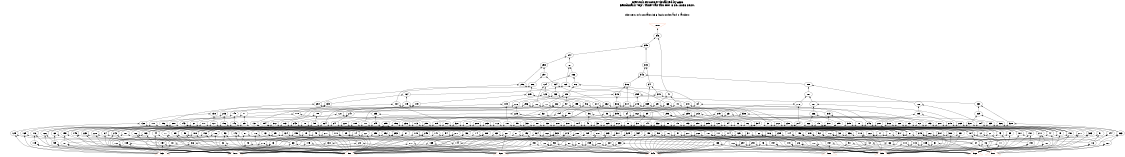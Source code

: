 # Network structure generated by ABC

digraph network {
size = "7.5,10";
center = true;
edge [dir = back];

{
  node [shape = plaintext];
  edge [style = invis];
  LevelTitle1 [label=""];
  LevelTitle2 [label=""];
  Level13 [label = ""];
  Level12 [label = ""];
  Level11 [label = ""];
  Level10 [label = ""];
  Level9 [label = ""];
  Level8 [label = ""];
  Level7 [label = ""];
  Level6 [label = ""];
  Level5 [label = ""];
  Level4 [label = ""];
  Level3 [label = ""];
  Level2 [label = ""];
  Level1 [label = ""];
  Level0 [label = ""];
  LevelTitle1 ->  LevelTitle2 ->  Level13 ->  Level12 ->  Level11 ->  Level10 ->  Level9 ->  Level8 ->  Level7 ->  Level6 ->  Level5 ->  Level4 ->  Level3 ->  Level2 ->  Level1 ->  Level0;
}

{
  rank = same;
  LevelTitle1;
  title1 [shape=plaintext,
          fontsize=20,
          fontname = "Times-Roman",
          label="Network structure visualized by ABC\nBenchmark \"top\". Time was Thu Oct  8 20:18:58 2020. "
         ];
}

{
  rank = same;
  LevelTitle2;
  title2 [shape=plaintext,
          fontsize=18,
          fontname = "Times-Roman",
          label="The network contains 336 logic nodes and 0 latches.\n"
         ];
}

{
  rank = same;
  Level13;
  Node10 [label = "o_0_", shape = invtriangle, color = coral, fillcolor = coral];
}

{
  rank = same;
  Level12;
  Node346 [label = "346\n", shape = ellipse];
}

{
  rank = same;
  Level11;
  Node345 [label = "345\n", shape = ellipse];
}

{
  rank = same;
  Level10;
  Node344 [label = "344\n", shape = ellipse];
}

{
  rank = same;
  Level9;
  Node167 [label = "167\n", shape = ellipse];
  Node258 [label = "258\n", shape = ellipse];
  Node343 [label = "343\n", shape = ellipse];
}

{
  rank = same;
  Level8;
  Node166 [label = "166\n", shape = ellipse];
  Node257 [label = "257\n", shape = ellipse];
  Node342 [label = "342\n", shape = ellipse];
}

{
  rank = same;
  Level7;
  Node86 [label = "86\n", shape = ellipse];
  Node124 [label = "124\n", shape = ellipse];
  Node165 [label = "165\n", shape = ellipse];
  Node206 [label = "206\n", shape = ellipse];
  Node234 [label = "234\n", shape = ellipse];
  Node256 [label = "256\n", shape = ellipse];
  Node288 [label = "288\n", shape = ellipse];
  Node316 [label = "316\n", shape = ellipse];
  Node341 [label = "341\n", shape = ellipse];
}

{
  rank = same;
  Level6;
  Node41 [label = "41\n", shape = ellipse];
  Node85 [label = "85\n", shape = ellipse];
  Node123 [label = "123\n", shape = ellipse];
  Node164 [label = "164\n", shape = ellipse];
  Node205 [label = "205\n", shape = ellipse];
  Node233 [label = "233\n", shape = ellipse];
  Node255 [label = "255\n", shape = ellipse];
  Node287 [label = "287\n", shape = ellipse];
  Node315 [label = "315\n", shape = ellipse];
  Node340 [label = "340\n", shape = ellipse];
}

{
  rank = same;
  Level5;
  Node25 [label = "25\n", shape = ellipse];
  Node40 [label = "40\n", shape = ellipse];
  Node57 [label = "57\n", shape = ellipse];
  Node72 [label = "72\n", shape = ellipse];
  Node84 [label = "84\n", shape = ellipse];
  Node96 [label = "96\n", shape = ellipse];
  Node109 [label = "109\n", shape = ellipse];
  Node122 [label = "122\n", shape = ellipse];
  Node139 [label = "139\n", shape = ellipse];
  Node149 [label = "149\n", shape = ellipse];
  Node163 [label = "163\n", shape = ellipse];
  Node179 [label = "179\n", shape = ellipse];
  Node195 [label = "195\n", shape = ellipse];
  Node204 [label = "204\n", shape = ellipse];
  Node214 [label = "214\n", shape = ellipse];
  Node226 [label = "226\n", shape = ellipse];
  Node232 [label = "232\n", shape = ellipse];
  Node240 [label = "240\n", shape = ellipse];
  Node248 [label = "248\n", shape = ellipse];
  Node254 [label = "254\n", shape = ellipse];
  Node267 [label = "267\n", shape = ellipse];
  Node276 [label = "276\n", shape = ellipse];
  Node286 [label = "286\n", shape = ellipse];
  Node296 [label = "296\n", shape = ellipse];
  Node306 [label = "306\n", shape = ellipse];
  Node314 [label = "314\n", shape = ellipse];
  Node322 [label = "322\n", shape = ellipse];
  Node330 [label = "330\n", shape = ellipse];
  Node339 [label = "339\n", shape = ellipse];
}

{
  rank = same;
  Level4;
  Node24 [label = "24\n", shape = ellipse];
  Node39 [label = "39\n", shape = ellipse];
  Node56 [label = "56\n", shape = ellipse];
  Node71 [label = "71\n", shape = ellipse];
  Node83 [label = "83\n", shape = ellipse];
  Node95 [label = "95\n", shape = ellipse];
  Node108 [label = "108\n", shape = ellipse];
  Node121 [label = "121\n", shape = ellipse];
  Node138 [label = "138\n", shape = ellipse];
  Node148 [label = "148\n", shape = ellipse];
  Node162 [label = "162\n", shape = ellipse];
  Node178 [label = "178\n", shape = ellipse];
  Node194 [label = "194\n", shape = ellipse];
  Node203 [label = "203\n", shape = ellipse];
  Node213 [label = "213\n", shape = ellipse];
  Node225 [label = "225\n", shape = ellipse];
  Node231 [label = "231\n", shape = ellipse];
  Node239 [label = "239\n", shape = ellipse];
  Node247 [label = "247\n", shape = ellipse];
  Node253 [label = "253\n", shape = ellipse];
  Node266 [label = "266\n", shape = ellipse];
  Node275 [label = "275\n", shape = ellipse];
  Node285 [label = "285\n", shape = ellipse];
  Node295 [label = "295\n", shape = ellipse];
  Node305 [label = "305\n", shape = ellipse];
  Node313 [label = "313\n", shape = ellipse];
  Node321 [label = "321\n", shape = ellipse];
  Node329 [label = "329\n", shape = ellipse];
  Node338 [label = "338\n", shape = ellipse];
}

{
  rank = same;
  Level3;
  Node15 [label = "15\n", shape = ellipse];
  Node20 [label = "20\n", shape = ellipse];
  Node23 [label = "23\n", shape = ellipse];
  Node30 [label = "30\n", shape = ellipse];
  Node33 [label = "33\n", shape = ellipse];
  Node38 [label = "38\n", shape = ellipse];
  Node45 [label = "45\n", shape = ellipse];
  Node50 [label = "50\n", shape = ellipse];
  Node55 [label = "55\n", shape = ellipse];
  Node61 [label = "61\n", shape = ellipse];
  Node65 [label = "65\n", shape = ellipse];
  Node70 [label = "70\n", shape = ellipse];
  Node75 [label = "75\n", shape = ellipse];
  Node78 [label = "78\n", shape = ellipse];
  Node82 [label = "82\n", shape = ellipse];
  Node88 [label = "88\n", shape = ellipse];
  Node90 [label = "90\n", shape = ellipse];
  Node94 [label = "94\n", shape = ellipse];
  Node99 [label = "99\n", shape = ellipse];
  Node103 [label = "103\n", shape = ellipse];
  Node107 [label = "107\n", shape = ellipse];
  Node112 [label = "112\n", shape = ellipse];
  Node117 [label = "117\n", shape = ellipse];
  Node120 [label = "120\n", shape = ellipse];
  Node127 [label = "127\n", shape = ellipse];
  Node132 [label = "132\n", shape = ellipse];
  Node137 [label = "137\n", shape = ellipse];
  Node143 [label = "143\n", shape = ellipse];
  Node146 [label = "146\n", shape = ellipse];
  Node147 [label = "147\n", shape = ellipse];
  Node153 [label = "153\n", shape = ellipse];
  Node156 [label = "156\n", shape = ellipse];
  Node161 [label = "161\n", shape = ellipse];
  Node171 [label = "171\n", shape = ellipse];
  Node173 [label = "173\n", shape = ellipse];
  Node177 [label = "177\n", shape = ellipse];
  Node184 [label = "184\n", shape = ellipse];
  Node189 [label = "189\n", shape = ellipse];
  Node193 [label = "193\n", shape = ellipse];
  Node196 [label = "196\n", shape = ellipse];
  Node200 [label = "200\n", shape = ellipse];
  Node202 [label = "202\n", shape = ellipse];
  Node208 [label = "208\n", shape = ellipse];
  Node210 [label = "210\n", shape = ellipse];
  Node212 [label = "212\n", shape = ellipse];
  Node218 [label = "218\n", shape = ellipse];
  Node221 [label = "221\n", shape = ellipse];
  Node224 [label = "224\n", shape = ellipse];
  Node228 [label = "228\n", shape = ellipse];
  Node229 [label = "229\n", shape = ellipse];
  Node230 [label = "230\n", shape = ellipse];
  Node236 [label = "236\n", shape = ellipse];
  Node237 [label = "237\n", shape = ellipse];
  Node238 [label = "238\n", shape = ellipse];
  Node241 [label = "241\n", shape = ellipse];
  Node243 [label = "243\n", shape = ellipse];
  Node246 [label = "246\n", shape = ellipse];
  Node249 [label = "249\n", shape = ellipse];
  Node250 [label = "250\n", shape = ellipse];
  Node252 [label = "252\n", shape = ellipse];
  Node259 [label = "259\n", shape = ellipse];
  Node262 [label = "262\n", shape = ellipse];
  Node265 [label = "265\n", shape = ellipse];
  Node269 [label = "269\n", shape = ellipse];
  Node272 [label = "272\n", shape = ellipse];
  Node274 [label = "274\n", shape = ellipse];
  Node279 [label = "279\n", shape = ellipse];
  Node281 [label = "281\n", shape = ellipse];
  Node284 [label = "284\n", shape = ellipse];
  Node289 [label = "289\n", shape = ellipse];
  Node290 [label = "290\n", shape = ellipse];
  Node294 [label = "294\n", shape = ellipse];
  Node299 [label = "299\n", shape = ellipse];
  Node302 [label = "302\n", shape = ellipse];
  Node304 [label = "304\n", shape = ellipse];
  Node309 [label = "309\n", shape = ellipse];
  Node310 [label = "310\n", shape = ellipse];
  Node312 [label = "312\n", shape = ellipse];
  Node318 [label = "318\n", shape = ellipse];
  Node319 [label = "319\n", shape = ellipse];
  Node320 [label = "320\n", shape = ellipse];
  Node326 [label = "326\n", shape = ellipse];
  Node327 [label = "327\n", shape = ellipse];
  Node328 [label = "328\n", shape = ellipse];
  Node332 [label = "332\n", shape = ellipse];
  Node335 [label = "335\n", shape = ellipse];
  Node337 [label = "337\n", shape = ellipse];
}

{
  rank = same;
  Level2;
  Node12 [label = "12\n", shape = ellipse];
  Node14 [label = "14\n", shape = ellipse];
  Node17 [label = "17\n", shape = ellipse];
  Node19 [label = "19\n", shape = ellipse];
  Node21 [label = "21\n", shape = ellipse];
  Node22 [label = "22\n", shape = ellipse];
  Node27 [label = "27\n", shape = ellipse];
  Node29 [label = "29\n", shape = ellipse];
  Node32 [label = "32\n", shape = ellipse];
  Node35 [label = "35\n", shape = ellipse];
  Node37 [label = "37\n", shape = ellipse];
  Node43 [label = "43\n", shape = ellipse];
  Node44 [label = "44\n", shape = ellipse];
  Node47 [label = "47\n", shape = ellipse];
  Node49 [label = "49\n", shape = ellipse];
  Node52 [label = "52\n", shape = ellipse];
  Node54 [label = "54\n", shape = ellipse];
  Node58 [label = "58\n", shape = ellipse];
  Node60 [label = "60\n", shape = ellipse];
  Node62 [label = "62\n", shape = ellipse];
  Node64 [label = "64\n", shape = ellipse];
  Node67 [label = "67\n", shape = ellipse];
  Node69 [label = "69\n", shape = ellipse];
  Node74 [label = "74\n", shape = ellipse];
  Node76 [label = "76\n", shape = ellipse];
  Node77 [label = "77\n", shape = ellipse];
  Node79 [label = "79\n", shape = ellipse];
  Node81 [label = "81\n", shape = ellipse];
  Node87 [label = "87\n", shape = ellipse];
  Node89 [label = "89\n", shape = ellipse];
  Node91 [label = "91\n", shape = ellipse];
  Node93 [label = "93\n", shape = ellipse];
  Node97 [label = "97\n", shape = ellipse];
  Node98 [label = "98\n", shape = ellipse];
  Node101 [label = "101\n", shape = ellipse];
  Node102 [label = "102\n", shape = ellipse];
  Node104 [label = "104\n", shape = ellipse];
  Node106 [label = "106\n", shape = ellipse];
  Node111 [label = "111\n", shape = ellipse];
  Node114 [label = "114\n", shape = ellipse];
  Node116 [label = "116\n", shape = ellipse];
  Node118 [label = "118\n", shape = ellipse];
  Node119 [label = "119\n", shape = ellipse];
  Node125 [label = "125\n", shape = ellipse];
  Node126 [label = "126\n", shape = ellipse];
  Node129 [label = "129\n", shape = ellipse];
  Node131 [label = "131\n", shape = ellipse];
  Node134 [label = "134\n", shape = ellipse];
  Node136 [label = "136\n", shape = ellipse];
  Node141 [label = "141\n", shape = ellipse];
  Node142 [label = "142\n", shape = ellipse];
  Node145 [label = "145\n", shape = ellipse];
  Node150 [label = "150\n", shape = ellipse];
  Node152 [label = "152\n", shape = ellipse];
  Node155 [label = "155\n", shape = ellipse];
  Node158 [label = "158\n", shape = ellipse];
  Node160 [label = "160\n", shape = ellipse];
  Node169 [label = "169\n", shape = ellipse];
  Node170 [label = "170\n", shape = ellipse];
  Node172 [label = "172\n", shape = ellipse];
  Node174 [label = "174\n", shape = ellipse];
  Node176 [label = "176\n", shape = ellipse];
  Node181 [label = "181\n", shape = ellipse];
  Node183 [label = "183\n", shape = ellipse];
  Node186 [label = "186\n", shape = ellipse];
  Node188 [label = "188\n", shape = ellipse];
  Node191 [label = "191\n", shape = ellipse];
  Node192 [label = "192\n", shape = ellipse];
  Node198 [label = "198\n", shape = ellipse];
  Node199 [label = "199\n", shape = ellipse];
  Node201 [label = "201\n", shape = ellipse];
  Node207 [label = "207\n", shape = ellipse];
  Node209 [label = "209\n", shape = ellipse];
  Node211 [label = "211\n", shape = ellipse];
  Node215 [label = "215\n", shape = ellipse];
  Node217 [label = "217\n", shape = ellipse];
  Node219 [label = "219\n", shape = ellipse];
  Node220 [label = "220\n", shape = ellipse];
  Node222 [label = "222\n", shape = ellipse];
  Node223 [label = "223\n", shape = ellipse];
  Node227 [label = "227\n", shape = ellipse];
  Node235 [label = "235\n", shape = ellipse];
  Node242 [label = "242\n", shape = ellipse];
  Node244 [label = "244\n", shape = ellipse];
  Node245 [label = "245\n", shape = ellipse];
  Node251 [label = "251\n", shape = ellipse];
  Node261 [label = "261\n", shape = ellipse];
  Node263 [label = "263\n", shape = ellipse];
  Node264 [label = "264\n", shape = ellipse];
  Node268 [label = "268\n", shape = ellipse];
  Node271 [label = "271\n", shape = ellipse];
  Node273 [label = "273\n", shape = ellipse];
  Node277 [label = "277\n", shape = ellipse];
  Node278 [label = "278\n", shape = ellipse];
  Node280 [label = "280\n", shape = ellipse];
  Node283 [label = "283\n", shape = ellipse];
  Node292 [label = "292\n", shape = ellipse];
  Node293 [label = "293\n", shape = ellipse];
  Node298 [label = "298\n", shape = ellipse];
  Node300 [label = "300\n", shape = ellipse];
  Node301 [label = "301\n", shape = ellipse];
  Node303 [label = "303\n", shape = ellipse];
  Node307 [label = "307\n", shape = ellipse];
  Node308 [label = "308\n", shape = ellipse];
  Node311 [label = "311\n", shape = ellipse];
  Node317 [label = "317\n", shape = ellipse];
  Node323 [label = "323\n", shape = ellipse];
  Node325 [label = "325\n", shape = ellipse];
  Node331 [label = "331\n", shape = ellipse];
  Node334 [label = "334\n", shape = ellipse];
  Node336 [label = "336\n", shape = ellipse];
}

{
  rank = same;
  Level1;
  Node11 [label = "11\n", shape = ellipse];
  Node13 [label = "13\n", shape = ellipse];
  Node16 [label = "16\n", shape = ellipse];
  Node18 [label = "18\n", shape = ellipse];
  Node26 [label = "26\n", shape = ellipse];
  Node28 [label = "28\n", shape = ellipse];
  Node31 [label = "31\n", shape = ellipse];
  Node34 [label = "34\n", shape = ellipse];
  Node36 [label = "36\n", shape = ellipse];
  Node42 [label = "42\n", shape = ellipse];
  Node46 [label = "46\n", shape = ellipse];
  Node48 [label = "48\n", shape = ellipse];
  Node51 [label = "51\n", shape = ellipse];
  Node53 [label = "53\n", shape = ellipse];
  Node59 [label = "59\n", shape = ellipse];
  Node63 [label = "63\n", shape = ellipse];
  Node66 [label = "66\n", shape = ellipse];
  Node68 [label = "68\n", shape = ellipse];
  Node73 [label = "73\n", shape = ellipse];
  Node80 [label = "80\n", shape = ellipse];
  Node92 [label = "92\n", shape = ellipse];
  Node100 [label = "100\n", shape = ellipse];
  Node105 [label = "105\n", shape = ellipse];
  Node110 [label = "110\n", shape = ellipse];
  Node113 [label = "113\n", shape = ellipse];
  Node115 [label = "115\n", shape = ellipse];
  Node128 [label = "128\n", shape = ellipse];
  Node130 [label = "130\n", shape = ellipse];
  Node133 [label = "133\n", shape = ellipse];
  Node135 [label = "135\n", shape = ellipse];
  Node140 [label = "140\n", shape = ellipse];
  Node144 [label = "144\n", shape = ellipse];
  Node151 [label = "151\n", shape = ellipse];
  Node154 [label = "154\n", shape = ellipse];
  Node157 [label = "157\n", shape = ellipse];
  Node159 [label = "159\n", shape = ellipse];
  Node168 [label = "168\n", shape = ellipse];
  Node175 [label = "175\n", shape = ellipse];
  Node180 [label = "180\n", shape = ellipse];
  Node182 [label = "182\n", shape = ellipse];
  Node185 [label = "185\n", shape = ellipse];
  Node187 [label = "187\n", shape = ellipse];
  Node190 [label = "190\n", shape = ellipse];
  Node197 [label = "197\n", shape = ellipse];
  Node216 [label = "216\n", shape = ellipse];
  Node260 [label = "260\n", shape = ellipse];
  Node270 [label = "270\n", shape = ellipse];
  Node282 [label = "282\n", shape = ellipse];
  Node291 [label = "291\n", shape = ellipse];
  Node297 [label = "297\n", shape = ellipse];
  Node324 [label = "324\n", shape = ellipse];
  Node333 [label = "333\n", shape = ellipse];
}

{
  rank = same;
  Level0;
  Node1 [label = "i_7_", shape = triangle, color = coral, fillcolor = coral];
  Node2 [label = "i_8_", shape = triangle, color = coral, fillcolor = coral];
  Node3 [label = "i_5_", shape = triangle, color = coral, fillcolor = coral];
  Node4 [label = "i_6_", shape = triangle, color = coral, fillcolor = coral];
  Node5 [label = "i_3_", shape = triangle, color = coral, fillcolor = coral];
  Node6 [label = "i_4_", shape = triangle, color = coral, fillcolor = coral];
  Node7 [label = "i_1_", shape = triangle, color = coral, fillcolor = coral];
  Node8 [label = "i_2_", shape = triangle, color = coral, fillcolor = coral];
  Node9 [label = "i_0_", shape = triangle, color = coral, fillcolor = coral];
}

title1 -> title2 [style = invis];
title2 -> Node10 [style = invis];
Node10 -> Node346 [style = solid];
Node11 -> Node1 [style = solid];
Node11 -> Node3 [style = solid];
Node12 -> Node6 [style = solid];
Node12 -> Node11 [style = solid];
Node13 -> Node5 [style = solid];
Node13 -> Node7 [style = solid];
Node14 -> Node9 [style = solid];
Node14 -> Node13 [style = solid];
Node15 -> Node12 [style = solid];
Node15 -> Node14 [style = solid];
Node16 -> Node1 [style = solid];
Node16 -> Node4 [style = solid];
Node17 -> Node6 [style = solid];
Node17 -> Node16 [style = solid];
Node18 -> Node5 [style = solid];
Node18 -> Node8 [style = solid];
Node19 -> Node9 [style = solid];
Node19 -> Node18 [style = solid];
Node20 -> Node17 [style = solid];
Node20 -> Node19 [style = solid];
Node21 -> Node6 [style = solid];
Node21 -> Node11 [style = solid];
Node22 -> Node9 [style = solid];
Node22 -> Node13 [style = solid];
Node23 -> Node21 [style = solid];
Node23 -> Node22 [style = solid];
Node24 -> Node15 [style = solid];
Node24 -> Node20 [style = solid];
Node25 -> Node23 [style = solid];
Node25 -> Node24 [style = solid];
Node26 -> Node2 [style = solid];
Node26 -> Node4 [style = solid];
Node27 -> Node3 [style = solid];
Node27 -> Node26 [style = solid];
Node28 -> Node7 [style = solid];
Node28 -> Node8 [style = solid];
Node29 -> Node9 [style = solid];
Node29 -> Node28 [style = solid];
Node30 -> Node27 [style = solid];
Node30 -> Node29 [style = solid];
Node31 -> Node1 [style = solid];
Node31 -> Node3 [style = solid];
Node32 -> Node6 [style = solid];
Node32 -> Node31 [style = solid];
Node33 -> Node14 [style = solid];
Node33 -> Node32 [style = solid];
Node34 -> Node1 [style = solid];
Node34 -> Node2 [style = solid];
Node35 -> Node3 [style = solid];
Node35 -> Node34 [style = solid];
Node36 -> Node5 [style = solid];
Node36 -> Node8 [style = solid];
Node37 -> Node9 [style = solid];
Node37 -> Node36 [style = solid];
Node38 -> Node35 [style = solid];
Node38 -> Node37 [style = solid];
Node39 -> Node30 [style = solid];
Node39 -> Node33 [style = solid];
Node40 -> Node38 [style = solid];
Node40 -> Node39 [style = solid];
Node41 -> Node25 [style = solid];
Node41 -> Node40 [style = solid];
Node42 -> Node1 [style = solid];
Node42 -> Node2 [style = solid];
Node43 -> Node4 [style = solid];
Node43 -> Node42 [style = solid];
Node44 -> Node7 [style = solid];
Node44 -> Node18 [style = solid];
Node45 -> Node43 [style = solid];
Node45 -> Node44 [style = solid];
Node46 -> Node1 [style = solid];
Node46 -> Node2 [style = solid];
Node47 -> Node4 [style = solid];
Node47 -> Node46 [style = solid];
Node48 -> Node7 [style = solid];
Node48 -> Node8 [style = solid];
Node49 -> Node9 [style = solid];
Node49 -> Node48 [style = solid];
Node50 -> Node47 [style = solid];
Node50 -> Node49 [style = solid];
Node51 -> Node2 [style = solid];
Node51 -> Node4 [style = solid];
Node52 -> Node3 [style = solid];
Node52 -> Node51 [style = solid];
Node53 -> Node6 [style = solid];
Node53 -> Node8 [style = solid];
Node54 -> Node7 [style = solid];
Node54 -> Node53 [style = solid];
Node55 -> Node52 [style = solid];
Node55 -> Node54 [style = solid];
Node56 -> Node45 [style = solid];
Node56 -> Node50 [style = solid];
Node57 -> Node55 [style = solid];
Node57 -> Node56 [style = solid];
Node58 -> Node6 [style = solid];
Node58 -> Node26 [style = solid];
Node59 -> Node5 [style = solid];
Node59 -> Node8 [style = solid];
Node60 -> Node9 [style = solid];
Node60 -> Node59 [style = solid];
Node61 -> Node58 [style = solid];
Node61 -> Node60 [style = solid];
Node62 -> Node3 [style = solid];
Node62 -> Node26 [style = solid];
Node63 -> Node5 [style = solid];
Node63 -> Node6 [style = solid];
Node64 -> Node7 [style = solid];
Node64 -> Node63 [style = solid];
Node65 -> Node62 [style = solid];
Node65 -> Node64 [style = solid];
Node66 -> Node1 [style = solid];
Node66 -> Node2 [style = solid];
Node67 -> Node4 [style = solid];
Node67 -> Node66 [style = solid];
Node68 -> Node3 [style = solid];
Node68 -> Node8 [style = solid];
Node69 -> Node7 [style = solid];
Node69 -> Node68 [style = solid];
Node70 -> Node67 [style = solid];
Node70 -> Node69 [style = solid];
Node71 -> Node61 [style = solid];
Node71 -> Node65 [style = solid];
Node72 -> Node70 [style = solid];
Node72 -> Node71 [style = solid];
Node73 -> Node3 [style = solid];
Node73 -> Node6 [style = solid];
Node74 -> Node7 [style = solid];
Node74 -> Node73 [style = solid];
Node75 -> Node47 [style = solid];
Node75 -> Node74 [style = solid];
Node76 -> Node6 [style = solid];
Node76 -> Node42 [style = solid];
Node77 -> Node9 [style = solid];
Node77 -> Node18 [style = solid];
Node78 -> Node76 [style = solid];
Node78 -> Node77 [style = solid];
Node79 -> Node4 [style = solid];
Node79 -> Node66 [style = solid];
Node80 -> Node3 [style = solid];
Node80 -> Node8 [style = solid];
Node81 -> Node7 [style = solid];
Node81 -> Node80 [style = solid];
Node82 -> Node79 [style = solid];
Node82 -> Node81 [style = solid];
Node83 -> Node75 [style = solid];
Node83 -> Node78 [style = solid];
Node84 -> Node82 [style = solid];
Node84 -> Node83 [style = solid];
Node85 -> Node57 [style = solid];
Node85 -> Node72 [style = solid];
Node86 -> Node84 [style = solid];
Node86 -> Node85 [style = solid];
Node87 -> Node9 [style = solid];
Node87 -> Node63 [style = solid];
Node88 -> Node67 [style = solid];
Node88 -> Node87 [style = solid];
Node89 -> Node7 [style = solid];
Node89 -> Node36 [style = solid];
Node90 -> Node67 [style = solid];
Node90 -> Node89 [style = solid];
Node91 -> Node3 [style = solid];
Node91 -> Node16 [style = solid];
Node92 -> Node6 [style = solid];
Node92 -> Node7 [style = solid];
Node93 -> Node9 [style = solid];
Node93 -> Node92 [style = solid];
Node94 -> Node91 [style = solid];
Node94 -> Node93 [style = solid];
Node95 -> Node88 [style = solid];
Node95 -> Node90 [style = solid];
Node96 -> Node94 [style = solid];
Node96 -> Node95 [style = solid];
Node97 -> Node6 [style = solid];
Node97 -> Node34 [style = solid];
Node98 -> Node9 [style = solid];
Node98 -> Node36 [style = solid];
Node99 -> Node97 [style = solid];
Node99 -> Node98 [style = solid];
Node100 -> Node2 [style = solid];
Node100 -> Node4 [style = solid];
Node101 -> Node3 [style = solid];
Node101 -> Node100 [style = solid];
Node102 -> Node9 [style = solid];
Node102 -> Node92 [style = solid];
Node103 -> Node101 [style = solid];
Node103 -> Node102 [style = solid];
Node104 -> Node4 [style = solid];
Node104 -> Node34 [style = solid];
Node105 -> Node5 [style = solid];
Node105 -> Node8 [style = solid];
Node106 -> Node7 [style = solid];
Node106 -> Node105 [style = solid];
Node107 -> Node104 [style = solid];
Node107 -> Node106 [style = solid];
Node108 -> Node99 [style = solid];
Node108 -> Node103 [style = solid];
Node109 -> Node107 [style = solid];
Node109 -> Node108 [style = solid];
Node110 -> Node3 [style = solid];
Node110 -> Node4 [style = solid];
Node111 -> Node6 [style = solid];
Node111 -> Node110 [style = solid];
Node112 -> Node29 [style = solid];
Node112 -> Node111 [style = solid];
Node113 -> Node1 [style = solid];
Node113 -> Node3 [style = solid];
Node114 -> Node6 [style = solid];
Node114 -> Node113 [style = solid];
Node115 -> Node5 [style = solid];
Node115 -> Node7 [style = solid];
Node116 -> Node9 [style = solid];
Node116 -> Node115 [style = solid];
Node117 -> Node114 [style = solid];
Node117 -> Node116 [style = solid];
Node118 -> Node3 [style = solid];
Node118 -> Node42 [style = solid];
Node119 -> Node8 [style = solid];
Node119 -> Node63 [style = solid];
Node120 -> Node118 [style = solid];
Node120 -> Node119 [style = solid];
Node121 -> Node112 [style = solid];
Node121 -> Node117 [style = solid];
Node122 -> Node120 [style = solid];
Node122 -> Node121 [style = solid];
Node123 -> Node96 [style = solid];
Node123 -> Node109 [style = solid];
Node124 -> Node122 [style = solid];
Node124 -> Node123 [style = solid];
Node125 -> Node6 [style = solid];
Node125 -> Node113 [style = solid];
Node126 -> Node7 [style = solid];
Node126 -> Node59 [style = solid];
Node127 -> Node125 [style = solid];
Node127 -> Node126 [style = solid];
Node128 -> Node2 [style = solid];
Node128 -> Node6 [style = solid];
Node129 -> Node5 [style = solid];
Node129 -> Node128 [style = solid];
Node130 -> Node7 [style = solid];
Node130 -> Node8 [style = solid];
Node131 -> Node9 [style = solid];
Node131 -> Node130 [style = solid];
Node132 -> Node129 [style = solid];
Node132 -> Node131 [style = solid];
Node133 -> Node3 [style = solid];
Node133 -> Node6 [style = solid];
Node134 -> Node5 [style = solid];
Node134 -> Node133 [style = solid];
Node135 -> Node7 [style = solid];
Node135 -> Node8 [style = solid];
Node136 -> Node9 [style = solid];
Node136 -> Node135 [style = solid];
Node137 -> Node134 [style = solid];
Node137 -> Node136 [style = solid];
Node138 -> Node127 [style = solid];
Node138 -> Node132 [style = solid];
Node139 -> Node137 [style = solid];
Node139 -> Node138 [style = solid];
Node140 -> Node3 [style = solid];
Node140 -> Node4 [style = solid];
Node141 -> Node5 [style = solid];
Node141 -> Node140 [style = solid];
Node142 -> Node9 [style = solid];
Node142 -> Node48 [style = solid];
Node143 -> Node141 [style = solid];
Node143 -> Node142 [style = solid];
Node144 -> Node5 [style = solid];
Node144 -> Node6 [style = solid];
Node145 -> Node7 [style = solid];
Node145 -> Node144 [style = solid];
Node146 -> Node27 [style = solid];
Node146 -> Node145 [style = solid];
Node147 -> Node67 [style = solid];
Node147 -> Node142 [style = solid];
Node148 -> Node143 [style = solid];
Node148 -> Node146 [style = solid];
Node149 -> Node147 [style = solid];
Node149 -> Node148 [style = solid];
Node150 -> Node4 [style = solid];
Node150 -> Node34 [style = solid];
Node151 -> Node6 [style = solid];
Node151 -> Node8 [style = solid];
Node152 -> Node9 [style = solid];
Node152 -> Node151 [style = solid];
Node153 -> Node150 [style = solid];
Node153 -> Node152 [style = solid];
Node154 -> Node5 [style = solid];
Node154 -> Node6 [style = solid];
Node155 -> Node9 [style = solid];
Node155 -> Node154 [style = solid];
Node156 -> Node101 [style = solid];
Node156 -> Node155 [style = solid];
Node157 -> Node2 [style = solid];
Node157 -> Node4 [style = solid];
Node158 -> Node3 [style = solid];
Node158 -> Node157 [style = solid];
Node159 -> Node6 [style = solid];
Node159 -> Node8 [style = solid];
Node160 -> Node9 [style = solid];
Node160 -> Node159 [style = solid];
Node161 -> Node158 [style = solid];
Node161 -> Node160 [style = solid];
Node162 -> Node153 [style = solid];
Node162 -> Node156 [style = solid];
Node163 -> Node161 [style = solid];
Node163 -> Node162 [style = solid];
Node164 -> Node139 [style = solid];
Node164 -> Node149 [style = solid];
Node165 -> Node163 [style = solid];
Node165 -> Node164 [style = solid];
Node166 -> Node86 [style = solid];
Node166 -> Node124 [style = solid];
Node167 -> Node165 [style = solid];
Node167 -> Node166 [style = solid];
Node168 -> Node2 [style = solid];
Node168 -> Node3 [style = solid];
Node169 -> Node5 [style = solid];
Node169 -> Node168 [style = solid];
Node170 -> Node9 [style = solid];
Node170 -> Node28 [style = solid];
Node171 -> Node169 [style = solid];
Node171 -> Node170 [style = solid];
Node172 -> Node3 [style = solid];
Node172 -> Node66 [style = solid];
Node173 -> Node19 [style = solid];
Node173 -> Node172 [style = solid];
Node174 -> Node3 [style = solid];
Node174 -> Node100 [style = solid];
Node175 -> Node6 [style = solid];
Node175 -> Node7 [style = solid];
Node176 -> Node9 [style = solid];
Node176 -> Node175 [style = solid];
Node177 -> Node174 [style = solid];
Node177 -> Node176 [style = solid];
Node178 -> Node171 [style = solid];
Node178 -> Node173 [style = solid];
Node179 -> Node177 [style = solid];
Node179 -> Node178 [style = solid];
Node180 -> Node1 [style = solid];
Node180 -> Node4 [style = solid];
Node181 -> Node3 [style = solid];
Node181 -> Node180 [style = solid];
Node182 -> Node5 [style = solid];
Node182 -> Node7 [style = solid];
Node183 -> Node9 [style = solid];
Node183 -> Node182 [style = solid];
Node184 -> Node181 [style = solid];
Node184 -> Node183 [style = solid];
Node185 -> Node1 [style = solid];
Node185 -> Node3 [style = solid];
Node186 -> Node6 [style = solid];
Node186 -> Node185 [style = solid];
Node187 -> Node5 [style = solid];
Node187 -> Node7 [style = solid];
Node188 -> Node9 [style = solid];
Node188 -> Node187 [style = solid];
Node189 -> Node186 [style = solid];
Node189 -> Node188 [style = solid];
Node190 -> Node1 [style = solid];
Node190 -> Node4 [style = solid];
Node191 -> Node3 [style = solid];
Node191 -> Node190 [style = solid];
Node192 -> Node9 [style = solid];
Node192 -> Node182 [style = solid];
Node193 -> Node191 [style = solid];
Node193 -> Node192 [style = solid];
Node194 -> Node184 [style = solid];
Node194 -> Node189 [style = solid];
Node195 -> Node193 [style = solid];
Node195 -> Node194 [style = solid];
Node196 -> Node125 [style = solid];
Node196 -> Node192 [style = solid];
Node197 -> Node2 [style = solid];
Node197 -> Node3 [style = solid];
Node198 -> Node6 [style = solid];
Node198 -> Node197 [style = solid];
Node199 -> Node9 [style = solid];
Node199 -> Node187 [style = solid];
Node200 -> Node198 [style = solid];
Node200 -> Node199 [style = solid];
Node201 -> Node7 [style = solid];
Node201 -> Node36 [style = solid];
Node202 -> Node104 [style = solid];
Node202 -> Node201 [style = solid];
Node203 -> Node196 [style = solid];
Node203 -> Node200 [style = solid];
Node204 -> Node202 [style = solid];
Node204 -> Node203 [style = solid];
Node205 -> Node179 [style = solid];
Node205 -> Node195 [style = solid];
Node206 -> Node204 [style = solid];
Node206 -> Node205 [style = solid];
Node207 -> Node6 [style = solid];
Node207 -> Node66 [style = solid];
Node208 -> Node49 [style = solid];
Node208 -> Node207 [style = solid];
Node209 -> Node8 [style = solid];
Node209 -> Node144 [style = solid];
Node210 -> Node150 [style = solid];
Node210 -> Node209 [style = solid];
Node211 -> Node3 [style = solid];
Node211 -> Node180 [style = solid];
Node212 -> Node192 [style = solid];
Node212 -> Node211 [style = solid];
Node213 -> Node208 [style = solid];
Node213 -> Node210 [style = solid];
Node214 -> Node212 [style = solid];
Node214 -> Node213 [style = solid];
Node215 -> Node3 [style = solid];
Node215 -> Node46 [style = solid];
Node216 -> Node5 [style = solid];
Node216 -> Node6 [style = solid];
Node217 -> Node9 [style = solid];
Node217 -> Node216 [style = solid];
Node218 -> Node215 [style = solid];
Node218 -> Node217 [style = solid];
Node219 -> Node3 [style = solid];
Node219 -> Node42 [style = solid];
Node220 -> Node7 [style = solid];
Node220 -> Node18 [style = solid];
Node221 -> Node219 [style = solid];
Node221 -> Node220 [style = solid];
Node222 -> Node3 [style = solid];
Node222 -> Node46 [style = solid];
Node223 -> Node7 [style = solid];
Node223 -> Node154 [style = solid];
Node224 -> Node222 [style = solid];
Node224 -> Node223 [style = solid];
Node225 -> Node218 [style = solid];
Node225 -> Node221 [style = solid];
Node226 -> Node224 [style = solid];
Node226 -> Node225 [style = solid];
Node227 -> Node8 [style = solid];
Node227 -> Node144 [style = solid];
Node228 -> Node104 [style = solid];
Node228 -> Node227 [style = solid];
Node229 -> Node89 [style = solid];
Node229 -> Node181 [style = solid];
Node230 -> Node19 [style = solid];
Node230 -> Node118 [style = solid];
Node231 -> Node228 [style = solid];
Node231 -> Node229 [style = solid];
Node232 -> Node230 [style = solid];
Node232 -> Node231 [style = solid];
Node233 -> Node214 [style = solid];
Node233 -> Node226 [style = solid];
Node234 -> Node232 [style = solid];
Node234 -> Node233 [style = solid];
Node235 -> Node6 [style = solid];
Node235 -> Node185 [style = solid];
Node236 -> Node199 [style = solid];
Node236 -> Node235 [style = solid];
Node237 -> Node47 [style = solid];
Node237 -> Node81 [style = solid];
Node238 -> Node136 [style = solid];
Node238 -> Node215 [style = solid];
Node239 -> Node236 [style = solid];
Node239 -> Node237 [style = solid];
Node240 -> Node238 [style = solid];
Node240 -> Node239 [style = solid];
Node241 -> Node183 [style = solid];
Node241 -> Node235 [style = solid];
Node242 -> Node7 [style = solid];
Node242 -> Node105 [style = solid];
Node243 -> Node174 [style = solid];
Node243 -> Node242 [style = solid];
Node244 -> Node3 [style = solid];
Node244 -> Node16 [style = solid];
Node245 -> Node9 [style = solid];
Node245 -> Node63 [style = solid];
Node246 -> Node244 [style = solid];
Node246 -> Node245 [style = solid];
Node247 -> Node241 [style = solid];
Node247 -> Node243 [style = solid];
Node248 -> Node246 [style = solid];
Node248 -> Node247 [style = solid];
Node249 -> Node64 [style = solid];
Node249 -> Node150 [style = solid];
Node250 -> Node32 [style = solid];
Node250 -> Node183 [style = solid];
Node251 -> Node5 [style = solid];
Node251 -> Node157 [style = solid];
Node252 -> Node29 [style = solid];
Node252 -> Node251 [style = solid];
Node253 -> Node249 [style = solid];
Node253 -> Node250 [style = solid];
Node254 -> Node252 [style = solid];
Node254 -> Node253 [style = solid];
Node255 -> Node240 [style = solid];
Node255 -> Node248 [style = solid];
Node256 -> Node254 [style = solid];
Node256 -> Node255 [style = solid];
Node257 -> Node206 [style = solid];
Node257 -> Node234 [style = solid];
Node258 -> Node256 [style = solid];
Node258 -> Node257 [style = solid];
Node259 -> Node52 [style = solid];
Node259 -> Node209 [style = solid];
Node260 -> Node1 [style = solid];
Node260 -> Node4 [style = solid];
Node261 -> Node6 [style = solid];
Node261 -> Node260 [style = solid];
Node262 -> Node136 [style = solid];
Node262 -> Node261 [style = solid];
Node263 -> Node3 [style = solid];
Node263 -> Node260 [style = solid];
Node264 -> Node7 [style = solid];
Node264 -> Node53 [style = solid];
Node265 -> Node263 [style = solid];
Node265 -> Node264 [style = solid];
Node266 -> Node259 [style = solid];
Node266 -> Node262 [style = solid];
Node267 -> Node265 [style = solid];
Node267 -> Node266 [style = solid];
Node268 -> Node6 [style = solid];
Node268 -> Node26 [style = solid];
Node269 -> Node170 [style = solid];
Node269 -> Node268 [style = solid];
Node270 -> Node6 [style = solid];
Node270 -> Node7 [style = solid];
Node271 -> Node9 [style = solid];
Node271 -> Node270 [style = solid];
Node272 -> Node79 [style = solid];
Node272 -> Node271 [style = solid];
Node273 -> Node9 [style = solid];
Node273 -> Node53 [style = solid];
Node274 -> Node62 [style = solid];
Node274 -> Node273 [style = solid];
Node275 -> Node269 [style = solid];
Node275 -> Node272 [style = solid];
Node276 -> Node274 [style = solid];
Node276 -> Node275 [style = solid];
Node277 -> Node4 [style = solid];
Node277 -> Node46 [style = solid];
Node278 -> Node7 [style = solid];
Node278 -> Node159 [style = solid];
Node279 -> Node277 [style = solid];
Node279 -> Node278 [style = solid];
Node280 -> Node9 [style = solid];
Node280 -> Node53 [style = solid];
Node281 -> Node27 [style = solid];
Node281 -> Node280 [style = solid];
Node282 -> Node3 [style = solid];
Node282 -> Node8 [style = solid];
Node283 -> Node7 [style = solid];
Node283 -> Node282 [style = solid];
Node284 -> Node79 [style = solid];
Node284 -> Node283 [style = solid];
Node285 -> Node279 [style = solid];
Node285 -> Node281 [style = solid];
Node286 -> Node284 [style = solid];
Node286 -> Node285 [style = solid];
Node287 -> Node267 [style = solid];
Node287 -> Node276 [style = solid];
Node288 -> Node286 [style = solid];
Node288 -> Node287 [style = solid];
Node289 -> Node155 [style = solid];
Node289 -> Node211 [style = solid];
Node290 -> Node106 [style = solid];
Node290 -> Node191 [style = solid];
Node291 -> Node4 [style = solid];
Node291 -> Node6 [style = solid];
Node292 -> Node5 [style = solid];
Node292 -> Node291 [style = solid];
Node293 -> Node9 [style = solid];
Node293 -> Node130 [style = solid];
Node294 -> Node292 [style = solid];
Node294 -> Node293 [style = solid];
Node295 -> Node289 [style = solid];
Node295 -> Node290 [style = solid];
Node296 -> Node294 [style = solid];
Node296 -> Node295 [style = solid];
Node297 -> Node4 [style = solid];
Node297 -> Node6 [style = solid];
Node298 -> Node5 [style = solid];
Node298 -> Node297 [style = solid];
Node299 -> Node293 [style = solid];
Node299 -> Node298 [style = solid];
Node300 -> Node3 [style = solid];
Node300 -> Node157 [style = solid];
Node301 -> Node9 [style = solid];
Node301 -> Node159 [style = solid];
Node302 -> Node300 [style = solid];
Node302 -> Node301 [style = solid];
Node303 -> Node9 [style = solid];
Node303 -> Node151 [style = solid];
Node304 -> Node101 [style = solid];
Node304 -> Node303 [style = solid];
Node305 -> Node299 [style = solid];
Node305 -> Node302 [style = solid];
Node306 -> Node304 [style = solid];
Node306 -> Node305 [style = solid];
Node307 -> Node6 [style = solid];
Node307 -> Node190 [style = solid];
Node308 -> Node9 [style = solid];
Node308 -> Node135 [style = solid];
Node309 -> Node307 [style = solid];
Node309 -> Node308 [style = solid];
Node310 -> Node174 [style = solid];
Node310 -> Node273 [style = solid];
Node311 -> Node6 [style = solid];
Node311 -> Node140 [style = solid];
Node312 -> Node126 [style = solid];
Node312 -> Node311 [style = solid];
Node313 -> Node309 [style = solid];
Node313 -> Node310 [style = solid];
Node314 -> Node312 [style = solid];
Node314 -> Node313 [style = solid];
Node315 -> Node296 [style = solid];
Node315 -> Node306 [style = solid];
Node316 -> Node314 [style = solid];
Node316 -> Node315 [style = solid];
Node317 -> Node3 [style = solid];
Node317 -> Node34 [style = solid];
Node318 -> Node14 [style = solid];
Node318 -> Node317 [style = solid];
Node319 -> Node242 [style = solid];
Node319 -> Node317 [style = solid];
Node320 -> Node44 [style = solid];
Node320 -> Node317 [style = solid];
Node321 -> Node318 [style = solid];
Node321 -> Node319 [style = solid];
Node322 -> Node320 [style = solid];
Node322 -> Node321 [style = solid];
Node323 -> Node4 [style = solid];
Node323 -> Node42 [style = solid];
Node324 -> Node6 [style = solid];
Node324 -> Node8 [style = solid];
Node325 -> Node9 [style = solid];
Node325 -> Node324 [style = solid];
Node326 -> Node323 [style = solid];
Node326 -> Node325 [style = solid];
Node327 -> Node43 [style = solid];
Node327 -> Node209 [style = solid];
Node328 -> Node263 [style = solid];
Node328 -> Node301 [style = solid];
Node329 -> Node326 [style = solid];
Node329 -> Node327 [style = solid];
Node330 -> Node328 [style = solid];
Node330 -> Node329 [style = solid];
Node331 -> Node3 [style = solid];
Node331 -> Node66 [style = solid];
Node332 -> Node188 [style = solid];
Node332 -> Node331 [style = solid];
Node333 -> Node3 [style = solid];
Node333 -> Node8 [style = solid];
Node334 -> Node9 [style = solid];
Node334 -> Node333 [style = solid];
Node335 -> Node150 [style = solid];
Node335 -> Node334 [style = solid];
Node336 -> Node6 [style = solid];
Node336 -> Node31 [style = solid];
Node337 -> Node188 [style = solid];
Node337 -> Node336 [style = solid];
Node338 -> Node332 [style = solid];
Node338 -> Node335 [style = solid];
Node339 -> Node337 [style = solid];
Node339 -> Node338 [style = solid];
Node340 -> Node322 [style = solid];
Node340 -> Node330 [style = solid];
Node341 -> Node339 [style = solid];
Node341 -> Node340 [style = solid];
Node342 -> Node288 [style = solid];
Node342 -> Node316 [style = solid];
Node343 -> Node341 [style = solid];
Node343 -> Node342 [style = solid];
Node344 -> Node167 [style = solid];
Node344 -> Node258 [style = solid];
Node345 -> Node343 [style = solid];
Node345 -> Node344 [style = solid];
Node346 -> Node41 [style = solid];
Node346 -> Node345 [style = solid];
}

